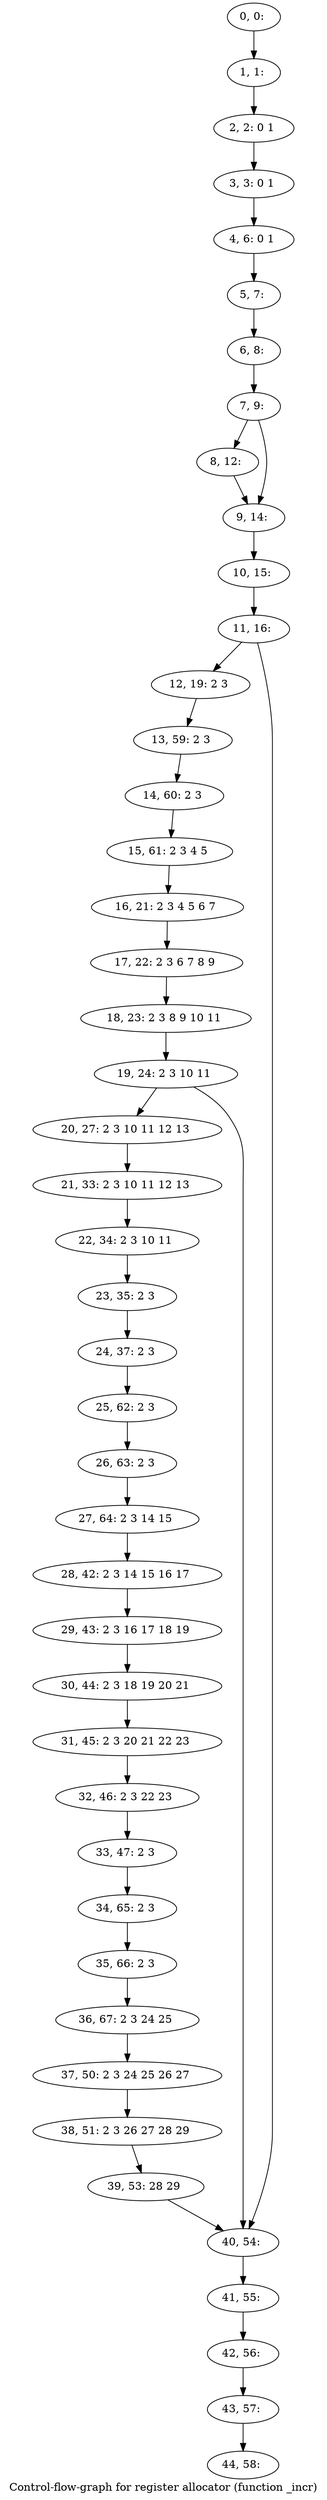 digraph G {
graph [label="Control-flow-graph for register allocator (function _incr)"]
0[label="0, 0: "];
1[label="1, 1: "];
2[label="2, 2: 0 1 "];
3[label="3, 3: 0 1 "];
4[label="4, 6: 0 1 "];
5[label="5, 7: "];
6[label="6, 8: "];
7[label="7, 9: "];
8[label="8, 12: "];
9[label="9, 14: "];
10[label="10, 15: "];
11[label="11, 16: "];
12[label="12, 19: 2 3 "];
13[label="13, 59: 2 3 "];
14[label="14, 60: 2 3 "];
15[label="15, 61: 2 3 4 5 "];
16[label="16, 21: 2 3 4 5 6 7 "];
17[label="17, 22: 2 3 6 7 8 9 "];
18[label="18, 23: 2 3 8 9 10 11 "];
19[label="19, 24: 2 3 10 11 "];
20[label="20, 27: 2 3 10 11 12 13 "];
21[label="21, 33: 2 3 10 11 12 13 "];
22[label="22, 34: 2 3 10 11 "];
23[label="23, 35: 2 3 "];
24[label="24, 37: 2 3 "];
25[label="25, 62: 2 3 "];
26[label="26, 63: 2 3 "];
27[label="27, 64: 2 3 14 15 "];
28[label="28, 42: 2 3 14 15 16 17 "];
29[label="29, 43: 2 3 16 17 18 19 "];
30[label="30, 44: 2 3 18 19 20 21 "];
31[label="31, 45: 2 3 20 21 22 23 "];
32[label="32, 46: 2 3 22 23 "];
33[label="33, 47: 2 3 "];
34[label="34, 65: 2 3 "];
35[label="35, 66: 2 3 "];
36[label="36, 67: 2 3 24 25 "];
37[label="37, 50: 2 3 24 25 26 27 "];
38[label="38, 51: 2 3 26 27 28 29 "];
39[label="39, 53: 28 29 "];
40[label="40, 54: "];
41[label="41, 55: "];
42[label="42, 56: "];
43[label="43, 57: "];
44[label="44, 58: "];
0->1 ;
1->2 ;
2->3 ;
3->4 ;
4->5 ;
5->6 ;
6->7 ;
7->8 ;
7->9 ;
8->9 ;
9->10 ;
10->11 ;
11->12 ;
11->40 ;
12->13 ;
13->14 ;
14->15 ;
15->16 ;
16->17 ;
17->18 ;
18->19 ;
19->20 ;
19->40 ;
20->21 ;
21->22 ;
22->23 ;
23->24 ;
24->25 ;
25->26 ;
26->27 ;
27->28 ;
28->29 ;
29->30 ;
30->31 ;
31->32 ;
32->33 ;
33->34 ;
34->35 ;
35->36 ;
36->37 ;
37->38 ;
38->39 ;
39->40 ;
40->41 ;
41->42 ;
42->43 ;
43->44 ;
}
